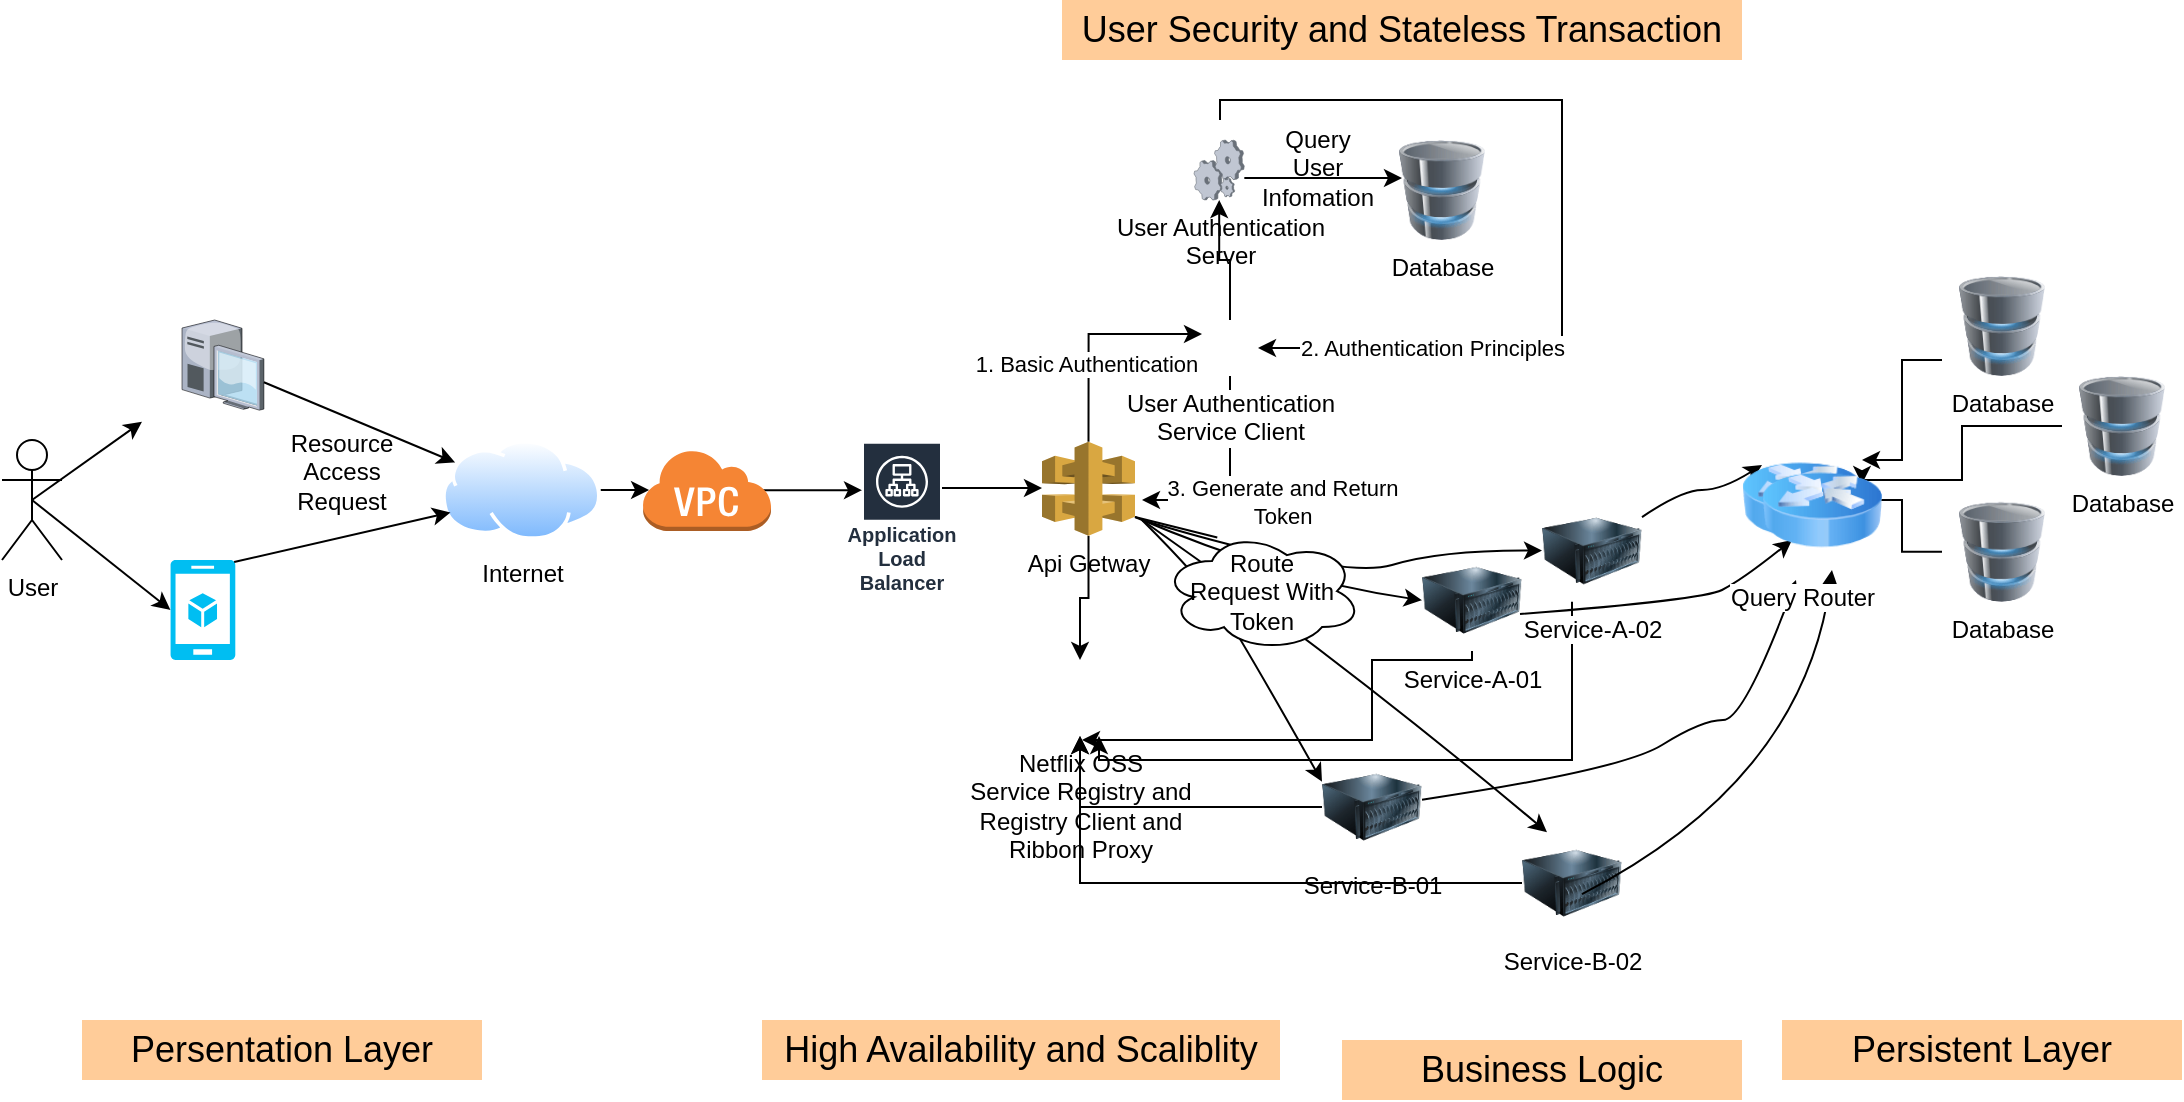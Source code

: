 <mxfile version="16.2.4" type="github">
  <diagram id="YiBS9SyUtZm0pEoMCczj" name="Page-1">
    <mxGraphModel dx="1022" dy="1492" grid="1" gridSize="10" guides="1" tooltips="1" connect="1" arrows="1" fold="1" page="1" pageScale="1" pageWidth="850" pageHeight="1100" math="0" shadow="0">
      <root>
        <mxCell id="0" />
        <mxCell id="1" parent="0" />
        <mxCell id="brArj6lu671APv80hZgv-5" value="" style="verticalLabelPosition=bottom;html=1;verticalAlign=top;align=center;strokeColor=none;fillColor=#00BEF2;shape=mxgraph.azure.mobile_services;pointerEvents=1;" vertex="1" parent="1">
          <mxGeometry x="104.22" y="200" width="32.5" height="50" as="geometry" />
        </mxCell>
        <mxCell id="brArj6lu671APv80hZgv-8" value="" style="group" vertex="1" connectable="0" parent="1">
          <mxGeometry x="90" y="80" width="60.94" height="67.68" as="geometry" />
        </mxCell>
        <mxCell id="brArj6lu671APv80hZgv-3" value="" style="verticalLabelPosition=bottom;sketch=0;aspect=fixed;html=1;verticalAlign=top;strokeColor=none;align=center;outlineConnect=0;shape=mxgraph.citrix.desktop;" vertex="1" parent="brArj6lu671APv80hZgv-8">
          <mxGeometry x="20" width="40.94" height="45.08" as="geometry" />
        </mxCell>
        <mxCell id="brArj6lu671APv80hZgv-1" value="" style="shape=image;html=1;verticalAlign=top;verticalLabelPosition=bottom;labelBackgroundColor=#ffffff;imageAspect=0;aspect=fixed;image=https://cdn3.iconfinder.com/data/icons/3d-applications/128/app_icons_web_development___chrome_logo_website_browser_google.png" vertex="1" parent="brArj6lu671APv80hZgv-8">
          <mxGeometry y="20" width="47.68" height="47.68" as="geometry" />
        </mxCell>
        <mxCell id="brArj6lu671APv80hZgv-15" style="edgeStyle=orthogonalEdgeStyle;rounded=0;orthogonalLoop=1;jettySize=auto;html=1;entryX=0.055;entryY=0.5;entryDx=0;entryDy=0;entryPerimeter=0;" edge="1" parent="1" source="brArj6lu671APv80hZgv-9" target="brArj6lu671APv80hZgv-14">
          <mxGeometry relative="1" as="geometry" />
        </mxCell>
        <mxCell id="brArj6lu671APv80hZgv-9" value="&lt;div&gt;Internet&lt;/div&gt;" style="aspect=fixed;perimeter=ellipsePerimeter;html=1;align=center;shadow=0;dashed=0;spacingTop=3;image;image=img/lib/active_directory/internet_cloud.svg;" vertex="1" parent="1">
          <mxGeometry x="240" y="140" width="79.37" height="50" as="geometry" />
        </mxCell>
        <mxCell id="brArj6lu671APv80hZgv-11" value="" style="curved=1;endArrow=classic;html=1;rounded=0;" edge="1" parent="1" source="brArj6lu671APv80hZgv-3" target="brArj6lu671APv80hZgv-9">
          <mxGeometry width="50" height="50" relative="1" as="geometry">
            <mxPoint x="400" y="230" as="sourcePoint" />
            <mxPoint x="450" y="180" as="targetPoint" />
          </mxGeometry>
        </mxCell>
        <mxCell id="brArj6lu671APv80hZgv-12" value="" style="curved=1;endArrow=classic;html=1;rounded=0;exitX=0.98;exitY=0.02;exitDx=0;exitDy=0;exitPerimeter=0;entryX=0;entryY=0.75;entryDx=0;entryDy=0;" edge="1" parent="1" source="brArj6lu671APv80hZgv-5" target="brArj6lu671APv80hZgv-9">
          <mxGeometry width="50" height="50" relative="1" as="geometry">
            <mxPoint x="210" y="170" as="sourcePoint" />
            <mxPoint x="263.039" y="140.267" as="targetPoint" />
          </mxGeometry>
        </mxCell>
        <mxCell id="brArj6lu671APv80hZgv-13" value="Resource Access Request" style="text;html=1;strokeColor=none;fillColor=none;align=center;verticalAlign=middle;whiteSpace=wrap;rounded=0;" vertex="1" parent="1">
          <mxGeometry x="160" y="140.9" width="60" height="30" as="geometry" />
        </mxCell>
        <mxCell id="brArj6lu671APv80hZgv-18" style="edgeStyle=orthogonalEdgeStyle;rounded=0;orthogonalLoop=1;jettySize=auto;html=1;" edge="1" parent="1" target="brArj6lu671APv80hZgv-16">
          <mxGeometry relative="1" as="geometry">
            <mxPoint x="398.5" y="165.1" as="sourcePoint" />
            <mxPoint x="444" y="180.9" as="targetPoint" />
            <Array as="points">
              <mxPoint x="440" y="165" />
              <mxPoint x="440" y="165" />
            </Array>
          </mxGeometry>
        </mxCell>
        <mxCell id="brArj6lu671APv80hZgv-14" value="" style="outlineConnect=0;dashed=0;verticalLabelPosition=bottom;verticalAlign=top;align=center;html=1;shape=mxgraph.aws3.virtual_private_cloud;fillColor=#F58534;gradientColor=none;" vertex="1" parent="1">
          <mxGeometry x="340" y="144.45" width="64.5" height="41.1" as="geometry" />
        </mxCell>
        <mxCell id="brArj6lu671APv80hZgv-19" style="edgeStyle=orthogonalEdgeStyle;rounded=0;orthogonalLoop=1;jettySize=auto;html=1;" edge="1" parent="1" source="brArj6lu671APv80hZgv-16" target="brArj6lu671APv80hZgv-17">
          <mxGeometry relative="1" as="geometry">
            <Array as="points">
              <mxPoint x="500" y="164" />
              <mxPoint x="500" y="164" />
            </Array>
          </mxGeometry>
        </mxCell>
        <mxCell id="brArj6lu671APv80hZgv-16" value="Application Load Balancer" style="sketch=0;outlineConnect=0;fontColor=#232F3E;gradientColor=none;strokeColor=#ffffff;fillColor=#232F3E;dashed=0;verticalLabelPosition=middle;verticalAlign=bottom;align=center;html=1;whiteSpace=wrap;fontSize=10;fontStyle=1;spacing=3;shape=mxgraph.aws4.productIcon;prIcon=mxgraph.aws4.application_load_balancer;" vertex="1" parent="1">
          <mxGeometry x="450" y="140.9" width="40" height="80" as="geometry" />
        </mxCell>
        <mxCell id="brArj6lu671APv80hZgv-26" style="edgeStyle=orthogonalEdgeStyle;rounded=0;orthogonalLoop=1;jettySize=auto;html=1;entryX=0;entryY=0.25;entryDx=0;entryDy=0;exitX=0.5;exitY=0;exitDx=0;exitDy=0;exitPerimeter=0;" edge="1" parent="1" source="brArj6lu671APv80hZgv-17" target="brArj6lu671APv80hZgv-20">
          <mxGeometry relative="1" as="geometry" />
        </mxCell>
        <mxCell id="brArj6lu671APv80hZgv-27" value="1. Basic Authentication" style="edgeLabel;html=1;align=center;verticalAlign=middle;resizable=0;points=[];" vertex="1" connectable="0" parent="brArj6lu671APv80hZgv-26">
          <mxGeometry x="-0.297" y="2" relative="1" as="geometry">
            <mxPoint as="offset" />
          </mxGeometry>
        </mxCell>
        <mxCell id="brArj6lu671APv80hZgv-33" style="edgeStyle=orthogonalEdgeStyle;rounded=0;orthogonalLoop=1;jettySize=auto;html=1;" edge="1" parent="1" source="brArj6lu671APv80hZgv-17" target="brArj6lu671APv80hZgv-32">
          <mxGeometry relative="1" as="geometry" />
        </mxCell>
        <mxCell id="brArj6lu671APv80hZgv-17" value="Api Getway" style="outlineConnect=0;dashed=0;verticalLabelPosition=bottom;verticalAlign=top;align=center;html=1;shape=mxgraph.aws3.api_gateway;fillColor=#D9A741;gradientColor=none;" vertex="1" parent="1">
          <mxGeometry x="540" y="140.9" width="46.5" height="47" as="geometry" />
        </mxCell>
        <mxCell id="brArj6lu671APv80hZgv-25" style="edgeStyle=orthogonalEdgeStyle;rounded=0;orthogonalLoop=1;jettySize=auto;html=1;" edge="1" parent="1" source="brArj6lu671APv80hZgv-20" target="brArj6lu671APv80hZgv-21">
          <mxGeometry relative="1" as="geometry" />
        </mxCell>
        <mxCell id="brArj6lu671APv80hZgv-28" style="edgeStyle=orthogonalEdgeStyle;rounded=0;orthogonalLoop=1;jettySize=auto;html=1;exitX=0.5;exitY=1;exitDx=0;exitDy=0;" edge="1" parent="1" source="brArj6lu671APv80hZgv-20">
          <mxGeometry relative="1" as="geometry">
            <mxPoint x="590" y="170" as="targetPoint" />
            <Array as="points">
              <mxPoint x="634" y="170" />
              <mxPoint x="590" y="170" />
            </Array>
          </mxGeometry>
        </mxCell>
        <mxCell id="brArj6lu671APv80hZgv-29" value="&lt;div&gt;3. Generate and Return&lt;br&gt;&lt;/div&gt;&lt;div&gt;Token&lt;/div&gt;" style="edgeLabel;html=1;align=center;verticalAlign=middle;resizable=0;points=[];" vertex="1" connectable="0" parent="brArj6lu671APv80hZgv-28">
          <mxGeometry x="0.207" relative="1" as="geometry">
            <mxPoint x="28" y="1" as="offset" />
          </mxGeometry>
        </mxCell>
        <mxCell id="brArj6lu671APv80hZgv-20" value="&lt;div&gt;User Authentication&lt;/div&gt;&lt;div&gt;Service Client&lt;br&gt;&lt;/div&gt;" style="shape=image;html=1;verticalAlign=top;verticalLabelPosition=bottom;labelBackgroundColor=#ffffff;imageAspect=0;aspect=fixed;image=https://cdn1.iconfinder.com/data/icons/nuvola2/48x48/actions/kgpg_identity.png" vertex="1" parent="1">
          <mxGeometry x="620" y="80" width="28" height="28" as="geometry" />
        </mxCell>
        <mxCell id="brArj6lu671APv80hZgv-23" style="edgeStyle=orthogonalEdgeStyle;rounded=0;orthogonalLoop=1;jettySize=auto;html=1;" edge="1" parent="1" source="brArj6lu671APv80hZgv-21">
          <mxGeometry relative="1" as="geometry">
            <mxPoint x="720" y="9" as="targetPoint" />
            <Array as="points">
              <mxPoint x="700" y="9" />
              <mxPoint x="700" y="9" />
            </Array>
          </mxGeometry>
        </mxCell>
        <mxCell id="brArj6lu671APv80hZgv-30" style="edgeStyle=orthogonalEdgeStyle;rounded=0;orthogonalLoop=1;jettySize=auto;html=1;entryX=1;entryY=0.5;entryDx=0;entryDy=0;" edge="1" parent="1" target="brArj6lu671APv80hZgv-20">
          <mxGeometry relative="1" as="geometry">
            <mxPoint x="629" y="-20" as="sourcePoint" />
            <Array as="points">
              <mxPoint x="629" y="-30" />
              <mxPoint x="800" y="-30" />
              <mxPoint x="800" y="94" />
            </Array>
          </mxGeometry>
        </mxCell>
        <mxCell id="brArj6lu671APv80hZgv-31" value="2. Authentication Principles" style="edgeLabel;html=1;align=center;verticalAlign=middle;resizable=0;points=[];" vertex="1" connectable="0" parent="brArj6lu671APv80hZgv-30">
          <mxGeometry x="0.619" relative="1" as="geometry">
            <mxPoint as="offset" />
          </mxGeometry>
        </mxCell>
        <mxCell id="brArj6lu671APv80hZgv-21" value="&lt;div&gt;User Authentication&lt;/div&gt;&lt;div&gt;Server&lt;br&gt;&lt;/div&gt;" style="verticalLabelPosition=bottom;sketch=0;aspect=fixed;html=1;verticalAlign=top;strokeColor=none;align=center;outlineConnect=0;shape=mxgraph.citrix.process;" vertex="1" parent="1">
          <mxGeometry x="616" y="-10" width="25.16" height="30" as="geometry" />
        </mxCell>
        <mxCell id="brArj6lu671APv80hZgv-22" value="Database" style="image;html=1;image=img/lib/clip_art/computers/Database_128x128.png" vertex="1" parent="1">
          <mxGeometry x="710" y="-10" width="60" height="50" as="geometry" />
        </mxCell>
        <mxCell id="brArj6lu671APv80hZgv-24" value="Query User Infomation" style="text;html=1;strokeColor=none;fillColor=none;align=center;verticalAlign=middle;whiteSpace=wrap;rounded=0;" vertex="1" parent="1">
          <mxGeometry x="648" y="-11" width="60" height="30" as="geometry" />
        </mxCell>
        <mxCell id="brArj6lu671APv80hZgv-32" value="&lt;div&gt;Netflix OSS&lt;/div&gt;&lt;div&gt;Service Registry and&lt;/div&gt;&lt;div&gt;Registry Client and&lt;/div&gt;&lt;div&gt;Ribbon Proxy&lt;br&gt;&lt;/div&gt;" style="shape=image;html=1;verticalAlign=top;verticalLabelPosition=bottom;labelBackgroundColor=#ffffff;imageAspect=0;aspect=fixed;image=https://cdn3.iconfinder.com/data/icons/3d-applications/128/app_icons_media___netflix_logo_website_movie_series_multimedia_streaming_stream.png" vertex="1" parent="1">
          <mxGeometry x="540" y="250" width="38" height="38" as="geometry" />
        </mxCell>
        <mxCell id="brArj6lu671APv80hZgv-44" style="edgeStyle=orthogonalEdgeStyle;rounded=0;orthogonalLoop=1;jettySize=auto;html=1;" edge="1" parent="1" source="brArj6lu671APv80hZgv-34">
          <mxGeometry relative="1" as="geometry">
            <mxPoint x="560" y="290" as="targetPoint" />
            <Array as="points">
              <mxPoint x="755" y="250" />
              <mxPoint x="705" y="250" />
              <mxPoint x="705" y="290" />
            </Array>
          </mxGeometry>
        </mxCell>
        <mxCell id="brArj6lu671APv80hZgv-34" value="Service-A-01" style="image;html=1;image=img/lib/clip_art/computers/Server_128x128.png" vertex="1" parent="1">
          <mxGeometry x="730" y="194.65" width="50" height="50.9" as="geometry" />
        </mxCell>
        <mxCell id="brArj6lu671APv80hZgv-45" style="edgeStyle=orthogonalEdgeStyle;rounded=0;orthogonalLoop=1;jettySize=auto;html=1;entryX=0.75;entryY=1;entryDx=0;entryDy=0;" edge="1" parent="1" source="brArj6lu671APv80hZgv-35" target="brArj6lu671APv80hZgv-32">
          <mxGeometry relative="1" as="geometry">
            <Array as="points">
              <mxPoint x="805" y="300" />
              <mxPoint x="569" y="300" />
            </Array>
          </mxGeometry>
        </mxCell>
        <mxCell id="brArj6lu671APv80hZgv-35" value="Service-A-02" style="image;html=1;image=img/lib/clip_art/computers/Server_128x128.png" vertex="1" parent="1">
          <mxGeometry x="790" y="170" width="50" height="50.9" as="geometry" />
        </mxCell>
        <mxCell id="brArj6lu671APv80hZgv-42" style="edgeStyle=orthogonalEdgeStyle;rounded=0;orthogonalLoop=1;jettySize=auto;html=1;" edge="1" parent="1" source="brArj6lu671APv80hZgv-40" target="brArj6lu671APv80hZgv-32">
          <mxGeometry relative="1" as="geometry" />
        </mxCell>
        <mxCell id="brArj6lu671APv80hZgv-40" value="Service-B-01" style="image;html=1;image=img/lib/clip_art/computers/Server_128x128.png" vertex="1" parent="1">
          <mxGeometry x="680" y="298.1" width="50" height="50.9" as="geometry" />
        </mxCell>
        <mxCell id="brArj6lu671APv80hZgv-43" style="edgeStyle=orthogonalEdgeStyle;rounded=0;orthogonalLoop=1;jettySize=auto;html=1;" edge="1" parent="1" source="brArj6lu671APv80hZgv-41" target="brArj6lu671APv80hZgv-32">
          <mxGeometry relative="1" as="geometry" />
        </mxCell>
        <mxCell id="brArj6lu671APv80hZgv-41" value="Service-B-02" style="image;html=1;image=img/lib/clip_art/computers/Server_128x128.png" vertex="1" parent="1">
          <mxGeometry x="780" y="336.1" width="50" height="50.9" as="geometry" />
        </mxCell>
        <mxCell id="brArj6lu671APv80hZgv-47" value="" style="curved=1;endArrow=classic;html=1;rounded=0;entryX=0;entryY=0.5;entryDx=0;entryDy=0;exitX=1;exitY=0.8;exitDx=0;exitDy=0;exitPerimeter=0;" edge="1" parent="1" source="brArj6lu671APv80hZgv-17" target="brArj6lu671APv80hZgv-34">
          <mxGeometry width="50" height="50" relative="1" as="geometry">
            <mxPoint x="580" y="190" as="sourcePoint" />
            <mxPoint x="560" y="250" as="targetPoint" />
            <Array as="points">
              <mxPoint x="660" y="210" />
            </Array>
          </mxGeometry>
        </mxCell>
        <mxCell id="brArj6lu671APv80hZgv-48" value="" style="curved=1;endArrow=classic;html=1;rounded=0;" edge="1" parent="1" target="brArj6lu671APv80hZgv-35">
          <mxGeometry width="50" height="50" relative="1" as="geometry">
            <mxPoint x="590" y="180" as="sourcePoint" />
            <mxPoint x="690" y="234.55" as="targetPoint" />
            <Array as="points">
              <mxPoint x="690" y="210" />
              <mxPoint x="740" y="195" />
            </Array>
          </mxGeometry>
        </mxCell>
        <mxCell id="brArj6lu671APv80hZgv-49" value="" style="curved=1;endArrow=classic;html=1;rounded=0;entryX=0;entryY=0.25;entryDx=0;entryDy=0;" edge="1" parent="1" target="brArj6lu671APv80hZgv-40">
          <mxGeometry width="50" height="50" relative="1" as="geometry">
            <mxPoint x="590" y="180" as="sourcePoint" />
            <mxPoint x="690" y="234.55" as="targetPoint" />
            <Array as="points">
              <mxPoint x="620" y="210" />
              <mxPoint x="640" y="240" />
            </Array>
          </mxGeometry>
        </mxCell>
        <mxCell id="brArj6lu671APv80hZgv-50" value="" style="curved=1;endArrow=classic;html=1;rounded=0;entryX=0.25;entryY=0;entryDx=0;entryDy=0;startArrow=none;" edge="1" parent="1" target="brArj6lu671APv80hZgv-41">
          <mxGeometry width="50" height="50" relative="1" as="geometry">
            <mxPoint x="590" y="180" as="sourcePoint" />
            <mxPoint x="690" y="320.825" as="targetPoint" />
            <Array as="points">
              <mxPoint x="690" y="250" />
            </Array>
          </mxGeometry>
        </mxCell>
        <mxCell id="brArj6lu671APv80hZgv-51" value="&lt;div&gt;Route&lt;/div&gt;&lt;div&gt;Request With Token&lt;/div&gt;" style="ellipse;shape=cloud;whiteSpace=wrap;html=1;" vertex="1" parent="1">
          <mxGeometry x="600" y="185.55" width="100" height="60" as="geometry" />
        </mxCell>
        <mxCell id="brArj6lu671APv80hZgv-52" value="" style="curved=1;endArrow=none;html=1;rounded=0;entryX=0.25;entryY=0;entryDx=0;entryDy=0;exitX=1;exitY=0.8;exitDx=0;exitDy=0;exitPerimeter=0;" edge="1" parent="1" source="brArj6lu671APv80hZgv-17" target="brArj6lu671APv80hZgv-51">
          <mxGeometry width="50" height="50" relative="1" as="geometry">
            <mxPoint x="586.5" y="178.5" as="sourcePoint" />
            <mxPoint x="792.5" y="336.1" as="targetPoint" />
          </mxGeometry>
        </mxCell>
        <mxCell id="brArj6lu671APv80hZgv-53" value="User" style="shape=umlActor;verticalLabelPosition=bottom;verticalAlign=top;html=1;outlineConnect=0;" vertex="1" parent="1">
          <mxGeometry x="20" y="140" width="30" height="60" as="geometry" />
        </mxCell>
        <mxCell id="brArj6lu671APv80hZgv-54" value="" style="endArrow=classic;html=1;rounded=0;exitX=0.5;exitY=0.5;exitDx=0;exitDy=0;exitPerimeter=0;" edge="1" parent="1" source="brArj6lu671APv80hZgv-53">
          <mxGeometry width="50" height="50" relative="1" as="geometry">
            <mxPoint x="40" y="180.9" as="sourcePoint" />
            <mxPoint x="90" y="130.9" as="targetPoint" />
          </mxGeometry>
        </mxCell>
        <mxCell id="brArj6lu671APv80hZgv-55" value="" style="endArrow=classic;html=1;rounded=0;exitX=0.5;exitY=0.5;exitDx=0;exitDy=0;exitPerimeter=0;entryX=0;entryY=0.5;entryDx=0;entryDy=0;entryPerimeter=0;" edge="1" parent="1" source="brArj6lu671APv80hZgv-53" target="brArj6lu671APv80hZgv-5">
          <mxGeometry width="50" height="50" relative="1" as="geometry">
            <mxPoint x="45" y="180" as="sourcePoint" />
            <mxPoint x="100" y="140.9" as="targetPoint" />
          </mxGeometry>
        </mxCell>
        <mxCell id="brArj6lu671APv80hZgv-57" value="" style="curved=1;endArrow=classic;html=1;rounded=0;entryX=0;entryY=0.25;entryDx=0;entryDy=0;" edge="1" parent="1" source="brArj6lu671APv80hZgv-35">
          <mxGeometry width="50" height="50" relative="1" as="geometry">
            <mxPoint x="890" y="290" as="sourcePoint" />
            <mxPoint x="900" y="152.5" as="targetPoint" />
            <Array as="points">
              <mxPoint x="860" y="165" />
              <mxPoint x="880" y="165" />
            </Array>
          </mxGeometry>
        </mxCell>
        <mxCell id="brArj6lu671APv80hZgv-58" value="" style="curved=1;endArrow=classic;html=1;rounded=0;entryX=0.25;entryY=1;entryDx=0;entryDy=0;exitX=0.98;exitY=0.636;exitDx=0;exitDy=0;exitPerimeter=0;" edge="1" parent="1" source="brArj6lu671APv80hZgv-34">
          <mxGeometry width="50" height="50" relative="1" as="geometry">
            <mxPoint x="838.61" y="180" as="sourcePoint" />
            <mxPoint x="915" y="190" as="targetPoint" />
            <Array as="points">
              <mxPoint x="870" y="220" />
              <mxPoint x="890" y="210" />
            </Array>
          </mxGeometry>
        </mxCell>
        <mxCell id="brArj6lu671APv80hZgv-62" value="" style="curved=1;endArrow=classic;html=1;rounded=0;" edge="1" parent="1" target="brArj6lu671APv80hZgv-74" source="brArj6lu671APv80hZgv-40">
          <mxGeometry width="50" height="50" relative="1" as="geometry">
            <mxPoint x="871" y="318.533" as="sourcePoint" />
            <mxPoint x="971" y="380" as="targetPoint" />
            <Array as="points">
              <mxPoint x="830" y="305" />
              <mxPoint x="870" y="280" />
              <mxPoint x="891" y="280" />
            </Array>
          </mxGeometry>
        </mxCell>
        <mxCell id="brArj6lu671APv80hZgv-63" value="" style="curved=1;endArrow=classic;html=1;rounded=0;entryX=0.75;entryY=1;entryDx=0;entryDy=0;exitX=0.98;exitY=0.636;exitDx=0;exitDy=0;exitPerimeter=0;" edge="1" parent="1" target="brArj6lu671APv80hZgv-67">
          <mxGeometry width="50" height="50" relative="1" as="geometry">
            <mxPoint x="810" y="367.022" as="sourcePoint" />
            <mxPoint x="941" y="302.5" as="targetPoint" />
            <Array as="points">
              <mxPoint x="921" y="310" />
            </Array>
          </mxGeometry>
        </mxCell>
        <mxCell id="brArj6lu671APv80hZgv-71" style="edgeStyle=orthogonalEdgeStyle;rounded=0;orthogonalLoop=1;jettySize=auto;html=1;" edge="1" parent="1" source="brArj6lu671APv80hZgv-64" target="brArj6lu671APv80hZgv-67">
          <mxGeometry relative="1" as="geometry">
            <Array as="points">
              <mxPoint x="970" y="100" />
              <mxPoint x="970" y="150" />
            </Array>
          </mxGeometry>
        </mxCell>
        <mxCell id="brArj6lu671APv80hZgv-64" value="Database" style="image;html=1;image=img/lib/clip_art/computers/Database_128x128.png" vertex="1" parent="1">
          <mxGeometry x="990" y="58" width="60" height="50" as="geometry" />
        </mxCell>
        <mxCell id="brArj6lu671APv80hZgv-72" style="edgeStyle=orthogonalEdgeStyle;rounded=0;orthogonalLoop=1;jettySize=auto;html=1;entryX=1;entryY=0.386;entryDx=0;entryDy=0;entryPerimeter=0;" edge="1" parent="1" source="brArj6lu671APv80hZgv-65" target="brArj6lu671APv80hZgv-67">
          <mxGeometry relative="1" as="geometry">
            <Array as="points">
              <mxPoint x="1000" y="133" />
              <mxPoint x="1000" y="160" />
              <mxPoint x="950" y="160" />
            </Array>
          </mxGeometry>
        </mxCell>
        <mxCell id="brArj6lu671APv80hZgv-65" value="Database" style="image;html=1;image=img/lib/clip_art/computers/Database_128x128.png" vertex="1" parent="1">
          <mxGeometry x="1050" y="108" width="60" height="50" as="geometry" />
        </mxCell>
        <mxCell id="brArj6lu671APv80hZgv-73" style="edgeStyle=orthogonalEdgeStyle;rounded=0;orthogonalLoop=1;jettySize=auto;html=1;" edge="1" parent="1" source="brArj6lu671APv80hZgv-66" target="brArj6lu671APv80hZgv-67">
          <mxGeometry relative="1" as="geometry" />
        </mxCell>
        <mxCell id="brArj6lu671APv80hZgv-66" value="Database" style="image;html=1;image=img/lib/clip_art/computers/Database_128x128.png" vertex="1" parent="1">
          <mxGeometry x="990" y="170.9" width="60" height="50" as="geometry" />
        </mxCell>
        <mxCell id="brArj6lu671APv80hZgv-67" value="&lt;div&gt;Query Router&lt;/div&gt;" style="image;html=1;image=img/lib/clip_art/networking/Router_Icon_128x128.png" vertex="1" parent="1">
          <mxGeometry x="890" y="135" width="60" height="70" as="geometry" />
        </mxCell>
        <mxCell id="brArj6lu671APv80hZgv-74" value="" style="image;html=1;image=img/lib/clip_art/networking/Router_Icon_128x128.png" vertex="1" parent="1">
          <mxGeometry x="900" y="140" width="60" height="70" as="geometry" />
        </mxCell>
        <mxCell id="brArj6lu671APv80hZgv-75" value="&lt;font style=&quot;font-size: 18px&quot;&gt;User Security and Stateless Transaction&lt;/font&gt;" style="text;html=1;strokeColor=none;fillColor=#FFCC99;align=center;verticalAlign=middle;whiteSpace=wrap;rounded=0;" vertex="1" parent="1">
          <mxGeometry x="550" y="-80" width="340" height="30" as="geometry" />
        </mxCell>
        <mxCell id="brArj6lu671APv80hZgv-76" value="&lt;font style=&quot;font-size: 18px&quot;&gt;Persistent Layer&lt;/font&gt;" style="text;html=1;strokeColor=none;fillColor=#FFCC99;align=center;verticalAlign=middle;whiteSpace=wrap;rounded=0;" vertex="1" parent="1">
          <mxGeometry x="910" y="430" width="200" height="30" as="geometry" />
        </mxCell>
        <mxCell id="brArj6lu671APv80hZgv-77" value="&lt;font style=&quot;font-size: 18px&quot;&gt;Persentation Layer&lt;br&gt;&lt;/font&gt;" style="text;html=1;strokeColor=none;fillColor=#FFCC99;align=center;verticalAlign=middle;whiteSpace=wrap;rounded=0;" vertex="1" parent="1">
          <mxGeometry x="60" y="430" width="200" height="30" as="geometry" />
        </mxCell>
        <mxCell id="brArj6lu671APv80hZgv-78" value="&lt;font style=&quot;font-size: 18px&quot;&gt;High Availability and Scaliblity &lt;/font&gt;" style="text;html=1;strokeColor=none;fillColor=#FFCC99;align=center;verticalAlign=middle;whiteSpace=wrap;rounded=0;" vertex="1" parent="1">
          <mxGeometry x="400" y="430" width="259" height="30" as="geometry" />
        </mxCell>
        <mxCell id="brArj6lu671APv80hZgv-79" value="&lt;font style=&quot;font-size: 18px&quot;&gt;Business Logic&lt;/font&gt;" style="text;html=1;strokeColor=none;fillColor=#FFCC99;align=center;verticalAlign=middle;whiteSpace=wrap;rounded=0;" vertex="1" parent="1">
          <mxGeometry x="690" y="440" width="200" height="30" as="geometry" />
        </mxCell>
      </root>
    </mxGraphModel>
  </diagram>
</mxfile>
